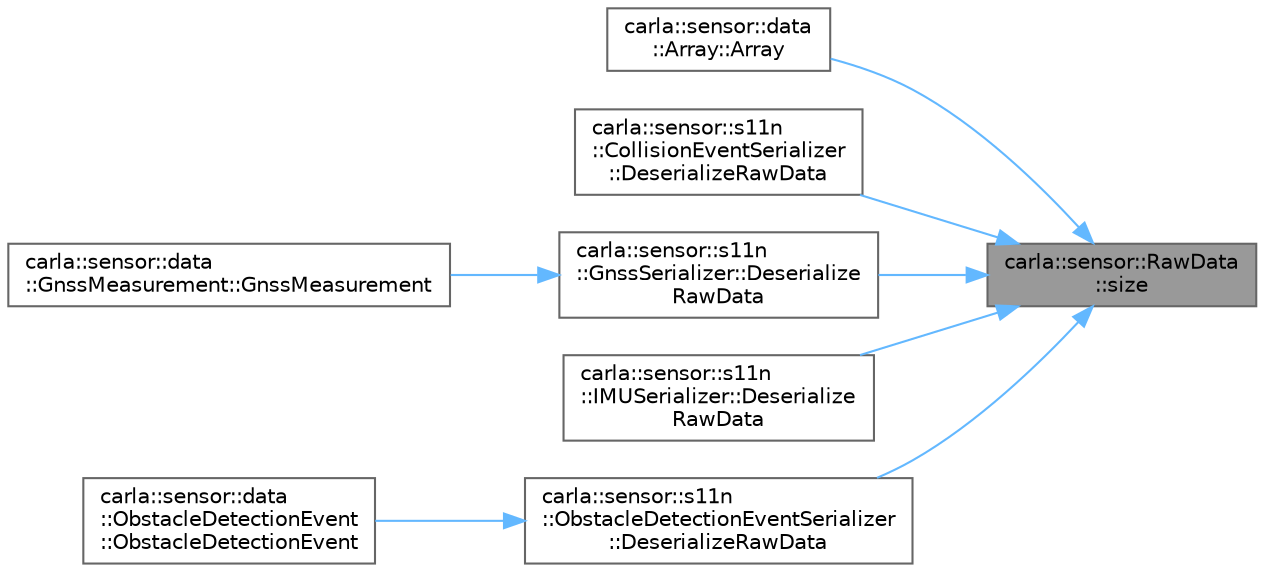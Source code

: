 digraph "carla::sensor::RawData::size"
{
 // INTERACTIVE_SVG=YES
 // LATEX_PDF_SIZE
  bgcolor="transparent";
  edge [fontname=Helvetica,fontsize=10,labelfontname=Helvetica,labelfontsize=10];
  node [fontname=Helvetica,fontsize=10,shape=box,height=0.2,width=0.4];
  rankdir="RL";
  Node1 [id="Node000001",label="carla::sensor::RawData\l::size",height=0.2,width=0.4,color="gray40", fillcolor="grey60", style="filled", fontcolor="black",tooltip="Size in bytes of the data generated by the sensor."];
  Node1 -> Node2 [id="edge1_Node000001_Node000002",dir="back",color="steelblue1",style="solid",tooltip=" "];
  Node2 [id="Node000002",label="carla::sensor::data\l::Array::Array",height=0.2,width=0.4,color="grey40", fillcolor="white", style="filled",URL="$d2/dcc/classcarla_1_1sensor_1_1data_1_1Array.html#a0bbb02616c862c8969d94feac57dc8fd",tooltip=" "];
  Node1 -> Node3 [id="edge2_Node000001_Node000003",dir="back",color="steelblue1",style="solid",tooltip=" "];
  Node3 [id="Node000003",label="carla::sensor::s11n\l::CollisionEventSerializer\l::DeserializeRawData",height=0.2,width=0.4,color="grey40", fillcolor="white", style="filled",URL="$da/de4/classcarla_1_1sensor_1_1s11n_1_1CollisionEventSerializer.html#a371a9104f135008ece300eaf69f41934",tooltip=" "];
  Node1 -> Node4 [id="edge3_Node000001_Node000004",dir="back",color="steelblue1",style="solid",tooltip=" "];
  Node4 [id="Node000004",label="carla::sensor::s11n\l::GnssSerializer::Deserialize\lRawData",height=0.2,width=0.4,color="grey40", fillcolor="white", style="filled",URL="$d0/d49/classcarla_1_1sensor_1_1s11n_1_1GnssSerializer.html#af954d847f754091fb560deab43dd85c4",tooltip=" "];
  Node4 -> Node5 [id="edge4_Node000004_Node000005",dir="back",color="steelblue1",style="solid",tooltip=" "];
  Node5 [id="Node000005",label="carla::sensor::data\l::GnssMeasurement::GnssMeasurement",height=0.2,width=0.4,color="grey40", fillcolor="white", style="filled",URL="$d2/ddb/classcarla_1_1sensor_1_1data_1_1GnssMeasurement.html#a6216a0e4b8b495ae05f1b946ef0a5a13",tooltip=" "];
  Node1 -> Node6 [id="edge5_Node000001_Node000006",dir="back",color="steelblue1",style="solid",tooltip=" "];
  Node6 [id="Node000006",label="carla::sensor::s11n\l::IMUSerializer::Deserialize\lRawData",height=0.2,width=0.4,color="grey40", fillcolor="white", style="filled",URL="$dc/da1/classcarla_1_1sensor_1_1s11n_1_1IMUSerializer.html#ad393288dca1aba7bb57c55dff16b24b5",tooltip=" "];
  Node1 -> Node7 [id="edge6_Node000001_Node000007",dir="back",color="steelblue1",style="solid",tooltip=" "];
  Node7 [id="Node000007",label="carla::sensor::s11n\l::ObstacleDetectionEventSerializer\l::DeserializeRawData",height=0.2,width=0.4,color="grey40", fillcolor="white", style="filled",URL="$d9/d82/classcarla_1_1sensor_1_1s11n_1_1ObstacleDetectionEventSerializer.html#aaf400069620524e3367aa7bdb51dc0ee",tooltip=" "];
  Node7 -> Node8 [id="edge7_Node000007_Node000008",dir="back",color="steelblue1",style="solid",tooltip=" "];
  Node8 [id="Node000008",label="carla::sensor::data\l::ObstacleDetectionEvent\l::ObstacleDetectionEvent",height=0.2,width=0.4,color="grey40", fillcolor="white", style="filled",URL="$d3/d28/classcarla_1_1sensor_1_1data_1_1ObstacleDetectionEvent.html#adde998de0188eb44d081865d9e2f4257",tooltip=" "];
}

